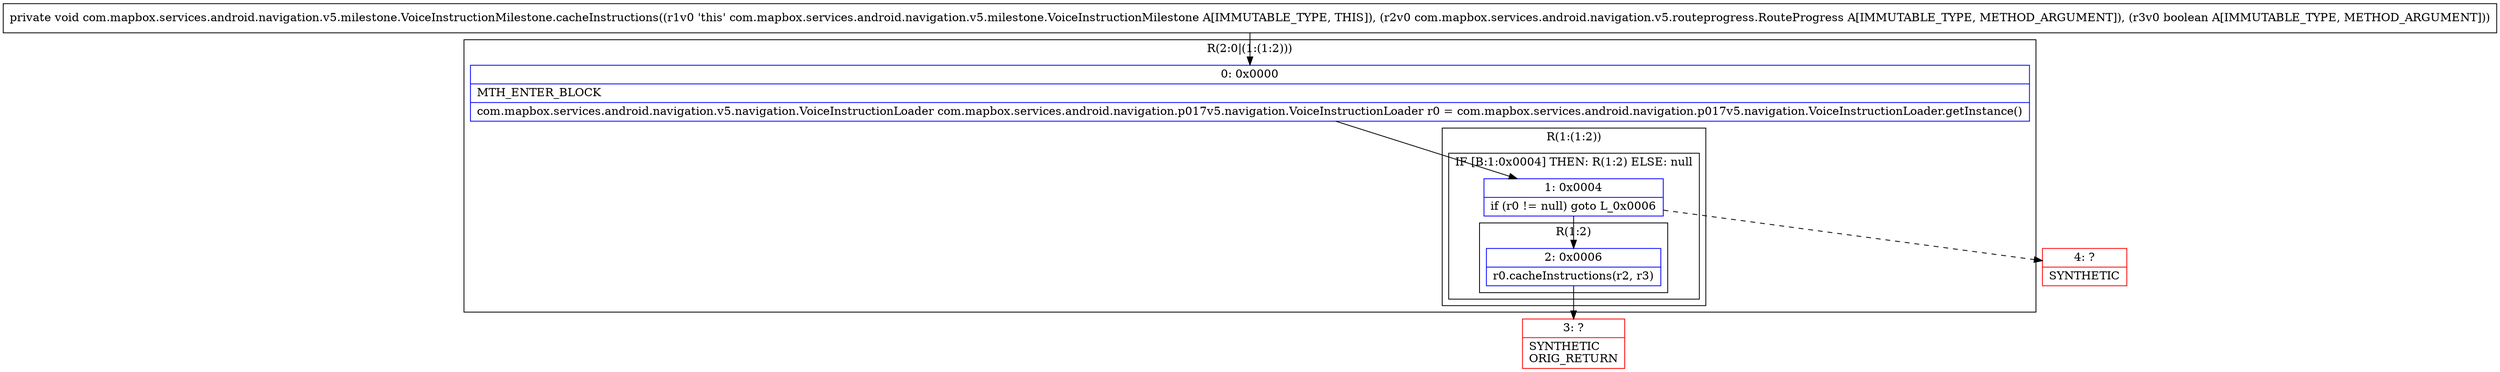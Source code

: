 digraph "CFG forcom.mapbox.services.android.navigation.v5.milestone.VoiceInstructionMilestone.cacheInstructions(Lcom\/mapbox\/services\/android\/navigation\/v5\/routeprogress\/RouteProgress;Z)V" {
subgraph cluster_Region_1558401179 {
label = "R(2:0|(1:(1:2)))";
node [shape=record,color=blue];
Node_0 [shape=record,label="{0\:\ 0x0000|MTH_ENTER_BLOCK\l|com.mapbox.services.android.navigation.v5.navigation.VoiceInstructionLoader com.mapbox.services.android.navigation.p017v5.navigation.VoiceInstructionLoader r0 = com.mapbox.services.android.navigation.p017v5.navigation.VoiceInstructionLoader.getInstance()\l}"];
subgraph cluster_Region_1001440859 {
label = "R(1:(1:2))";
node [shape=record,color=blue];
subgraph cluster_IfRegion_76195675 {
label = "IF [B:1:0x0004] THEN: R(1:2) ELSE: null";
node [shape=record,color=blue];
Node_1 [shape=record,label="{1\:\ 0x0004|if (r0 != null) goto L_0x0006\l}"];
subgraph cluster_Region_1402473439 {
label = "R(1:2)";
node [shape=record,color=blue];
Node_2 [shape=record,label="{2\:\ 0x0006|r0.cacheInstructions(r2, r3)\l}"];
}
}
}
}
Node_3 [shape=record,color=red,label="{3\:\ ?|SYNTHETIC\lORIG_RETURN\l}"];
Node_4 [shape=record,color=red,label="{4\:\ ?|SYNTHETIC\l}"];
MethodNode[shape=record,label="{private void com.mapbox.services.android.navigation.v5.milestone.VoiceInstructionMilestone.cacheInstructions((r1v0 'this' com.mapbox.services.android.navigation.v5.milestone.VoiceInstructionMilestone A[IMMUTABLE_TYPE, THIS]), (r2v0 com.mapbox.services.android.navigation.v5.routeprogress.RouteProgress A[IMMUTABLE_TYPE, METHOD_ARGUMENT]), (r3v0 boolean A[IMMUTABLE_TYPE, METHOD_ARGUMENT])) }"];
MethodNode -> Node_0;
Node_0 -> Node_1;
Node_1 -> Node_2;
Node_1 -> Node_4[style=dashed];
Node_2 -> Node_3;
}

